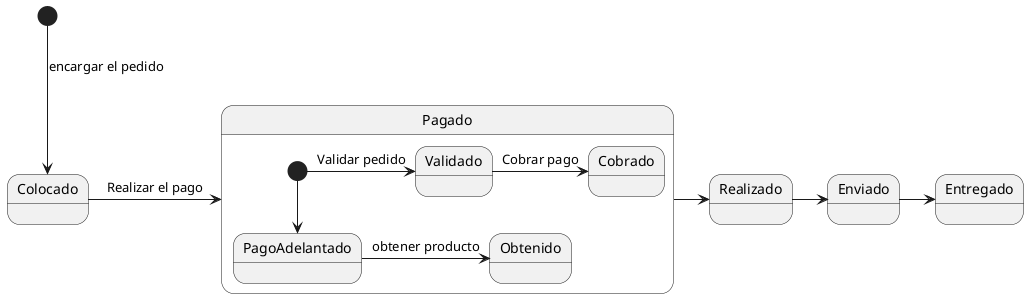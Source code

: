 @startuml
[*] --> Colocado: encargar el pedido
Colocado -> Pagado: Realizar el pago
state Pagado {
    [*] -> Validado: Validar pedido
    Validado -> Cobrado: Cobrar pago
    [*] --> PagoAdelantado
    PagoAdelantado -> Obtenido: obtener producto
     
}
Pagado -> Realizado
Realizado -> Enviado
Enviado -> Entregado

@enduml